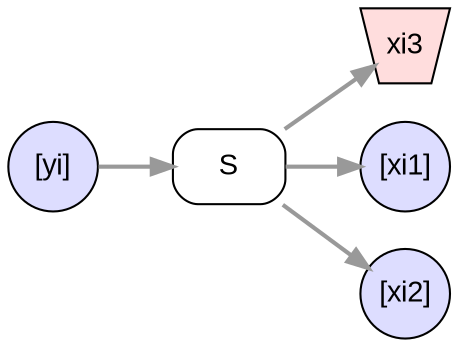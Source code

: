 digraph d {
	node [fontname = "Arial"];
	edge [fontname = "Arial", fontsize=11,color="#999999", penwidth=2, weight=1];

	rankdir=LR
	subgraph nest {
		node [shape=invtrapezium, style=filled, fillcolor="#FFDDDD", fixedsize=true, width=0.6]
		xi3[label="xi3"]
		}		
	subgraph list {
		node [shape=circle, style=filled, fillcolor="#DDDDFF", fixedsize=true, width=0.6]
		xi1[label="[xi1]"]
		xi2[label="[xi2]"]
		yi[label="[yi]"]
		}
	subgraph process {
		node [shape=box, style=rounded]
		S
	}
yi -> S -> xi1
S -> xi2
S -> xi3
}
